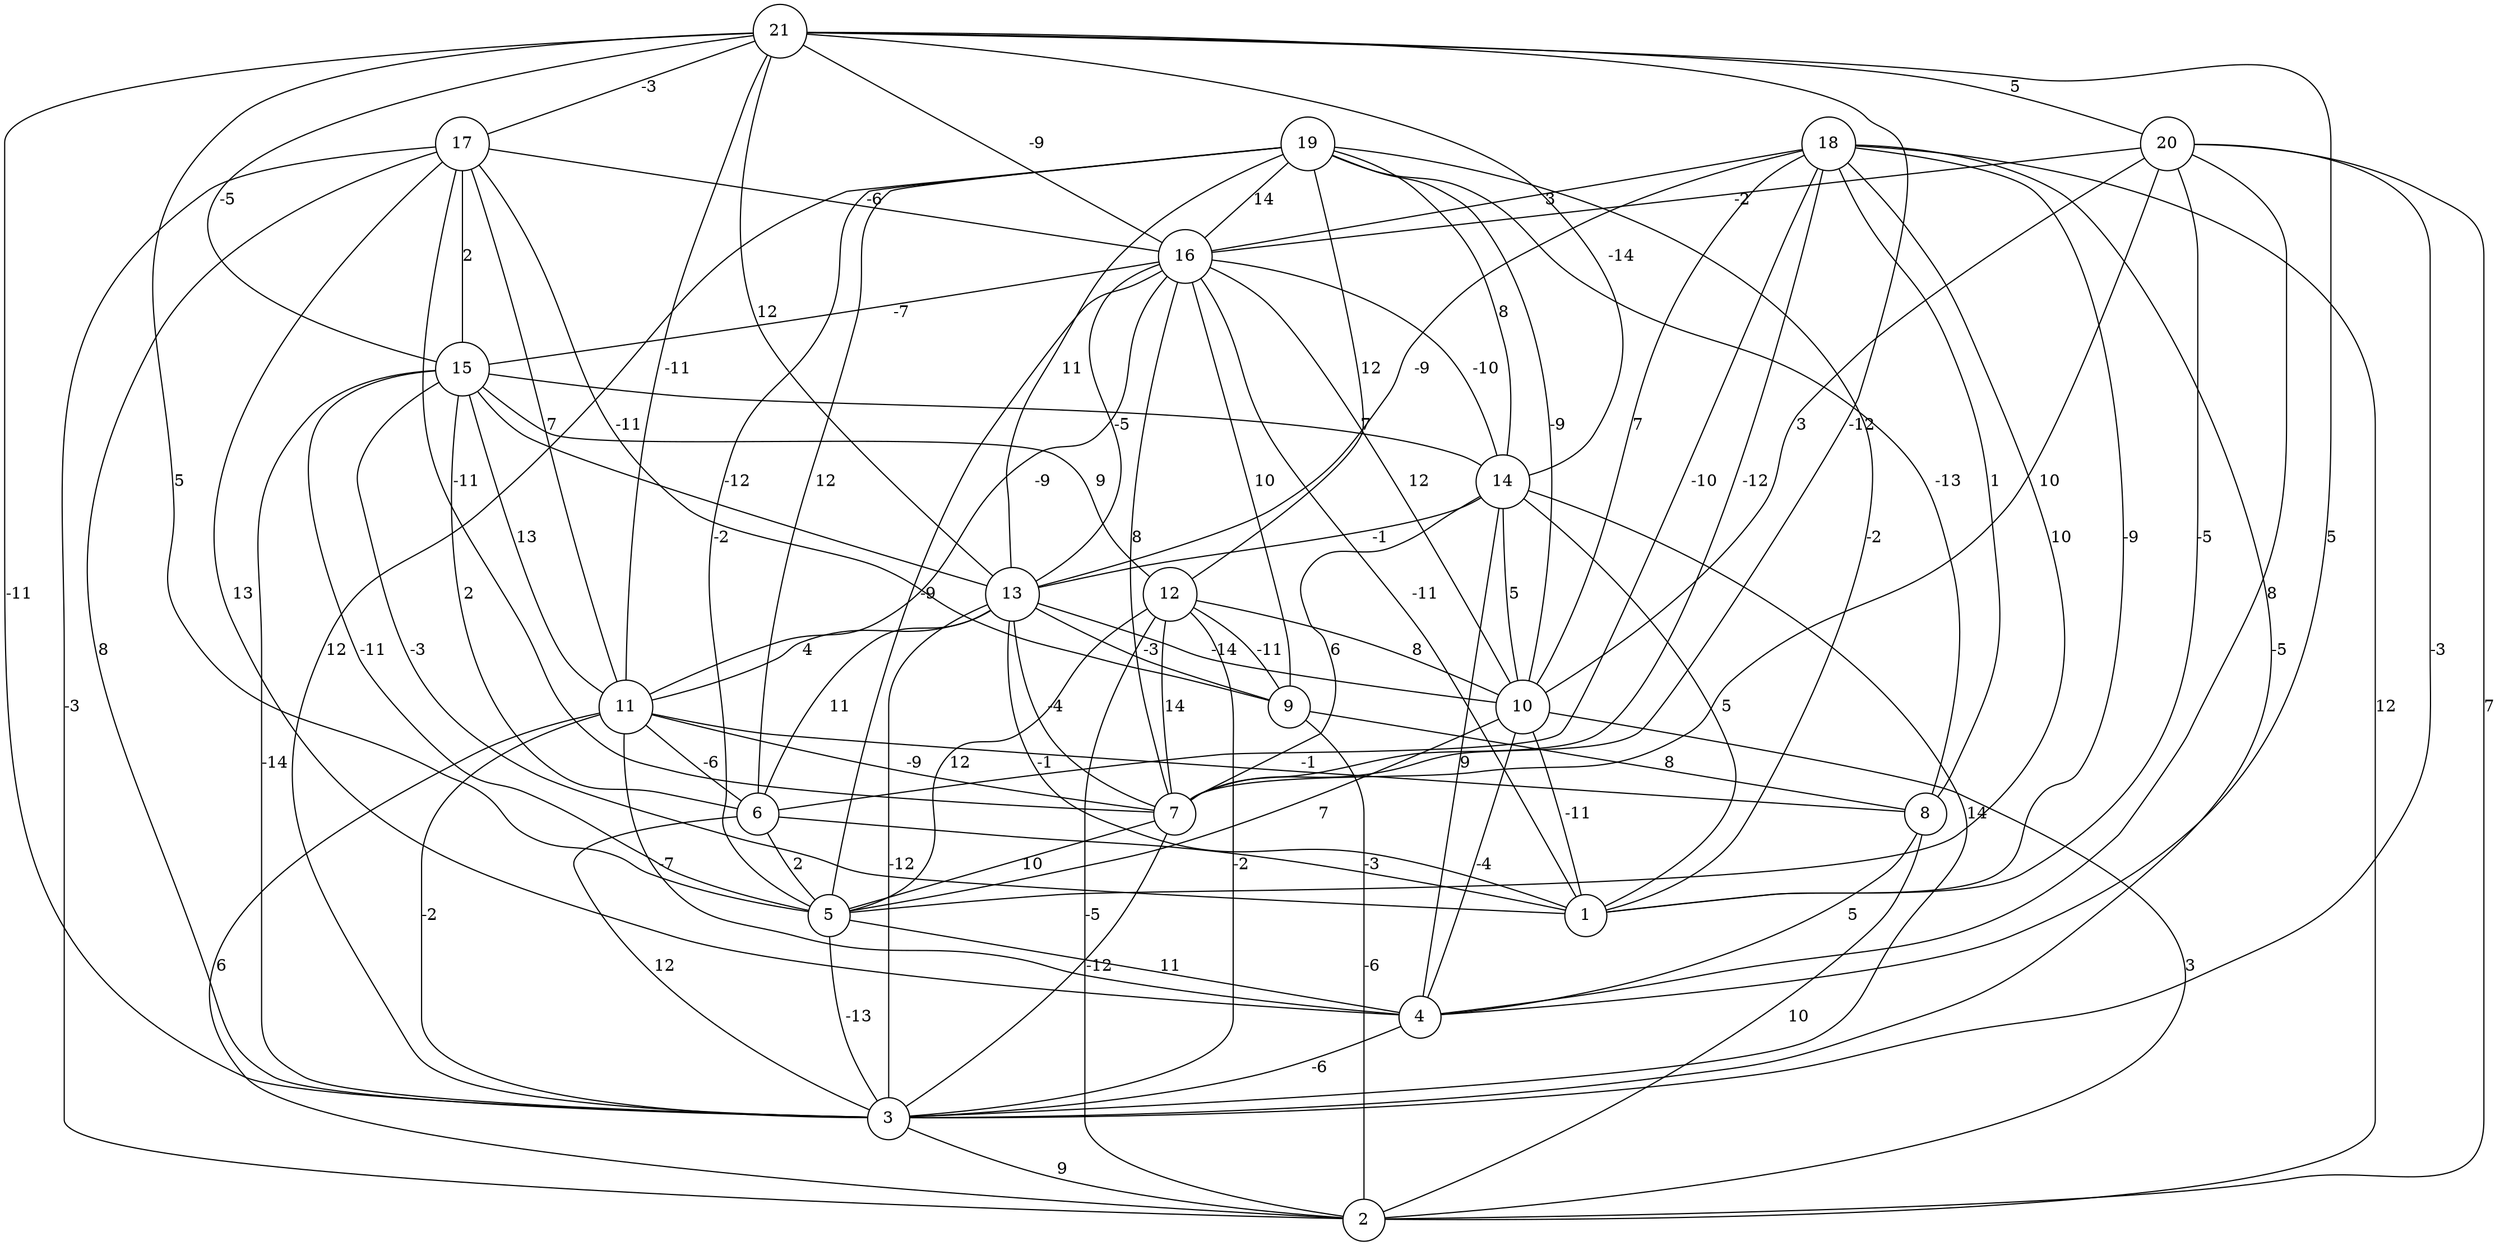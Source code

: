 graph { 
	 fontname="Helvetica,Arial,sans-serif" 
	 node [shape = circle]; 
	 21 -- 3 [label = "-11"];
	 21 -- 4 [label = "5"];
	 21 -- 5 [label = "5"];
	 21 -- 7 [label = "-12"];
	 21 -- 11 [label = "-11"];
	 21 -- 13 [label = "12"];
	 21 -- 14 [label = "-14"];
	 21 -- 15 [label = "-5"];
	 21 -- 16 [label = "-9"];
	 21 -- 17 [label = "-3"];
	 21 -- 20 [label = "5"];
	 20 -- 1 [label = "-5"];
	 20 -- 2 [label = "7"];
	 20 -- 3 [label = "-3"];
	 20 -- 4 [label = "8"];
	 20 -- 7 [label = "10"];
	 20 -- 10 [label = "3"];
	 20 -- 16 [label = "-2"];
	 19 -- 1 [label = "-2"];
	 19 -- 3 [label = "12"];
	 19 -- 5 [label = "-2"];
	 19 -- 6 [label = "12"];
	 19 -- 8 [label = "-13"];
	 19 -- 10 [label = "-9"];
	 19 -- 12 [label = "12"];
	 19 -- 13 [label = "11"];
	 19 -- 14 [label = "8"];
	 19 -- 16 [label = "14"];
	 18 -- 1 [label = "-9"];
	 18 -- 2 [label = "12"];
	 18 -- 3 [label = "-5"];
	 18 -- 5 [label = "10"];
	 18 -- 6 [label = "-10"];
	 18 -- 7 [label = "-12"];
	 18 -- 8 [label = "1"];
	 18 -- 10 [label = "7"];
	 18 -- 13 [label = "-9"];
	 18 -- 16 [label = "3"];
	 17 -- 2 [label = "-3"];
	 17 -- 3 [label = "8"];
	 17 -- 4 [label = "13"];
	 17 -- 7 [label = "-11"];
	 17 -- 9 [label = "-11"];
	 17 -- 11 [label = "7"];
	 17 -- 15 [label = "2"];
	 17 -- 16 [label = "-6"];
	 16 -- 1 [label = "-11"];
	 16 -- 5 [label = "-9"];
	 16 -- 7 [label = "8"];
	 16 -- 9 [label = "10"];
	 16 -- 10 [label = "12"];
	 16 -- 11 [label = "-9"];
	 16 -- 13 [label = "-5"];
	 16 -- 14 [label = "-10"];
	 16 -- 15 [label = "-7"];
	 15 -- 1 [label = "-3"];
	 15 -- 3 [label = "-14"];
	 15 -- 5 [label = "-11"];
	 15 -- 6 [label = "2"];
	 15 -- 11 [label = "13"];
	 15 -- 12 [label = "9"];
	 15 -- 13 [label = "-12"];
	 15 -- 14 [label = "7"];
	 14 -- 1 [label = "5"];
	 14 -- 3 [label = "14"];
	 14 -- 4 [label = "9"];
	 14 -- 7 [label = "6"];
	 14 -- 10 [label = "5"];
	 14 -- 13 [label = "-1"];
	 13 -- 1 [label = "-1"];
	 13 -- 3 [label = "-12"];
	 13 -- 6 [label = "11"];
	 13 -- 7 [label = "-4"];
	 13 -- 9 [label = "-3"];
	 13 -- 10 [label = "-14"];
	 13 -- 11 [label = "4"];
	 12 -- 2 [label = "-5"];
	 12 -- 3 [label = "-2"];
	 12 -- 5 [label = "12"];
	 12 -- 7 [label = "14"];
	 12 -- 9 [label = "-11"];
	 12 -- 10 [label = "8"];
	 11 -- 2 [label = "6"];
	 11 -- 3 [label = "-2"];
	 11 -- 4 [label = "-7"];
	 11 -- 6 [label = "-6"];
	 11 -- 7 [label = "-9"];
	 11 -- 8 [label = "-1"];
	 10 -- 1 [label = "-11"];
	 10 -- 2 [label = "3"];
	 10 -- 4 [label = "-4"];
	 10 -- 5 [label = "7"];
	 9 -- 2 [label = "-6"];
	 9 -- 8 [label = "8"];
	 8 -- 2 [label = "10"];
	 8 -- 4 [label = "5"];
	 7 -- 3 [label = "-12"];
	 7 -- 5 [label = "10"];
	 6 -- 1 [label = "-3"];
	 6 -- 3 [label = "12"];
	 6 -- 5 [label = "2"];
	 5 -- 3 [label = "-13"];
	 5 -- 4 [label = "11"];
	 4 -- 3 [label = "-6"];
	 3 -- 2 [label = "9"];
	 1;
	 2;
	 3;
	 4;
	 5;
	 6;
	 7;
	 8;
	 9;
	 10;
	 11;
	 12;
	 13;
	 14;
	 15;
	 16;
	 17;
	 18;
	 19;
	 20;
	 21;
}

